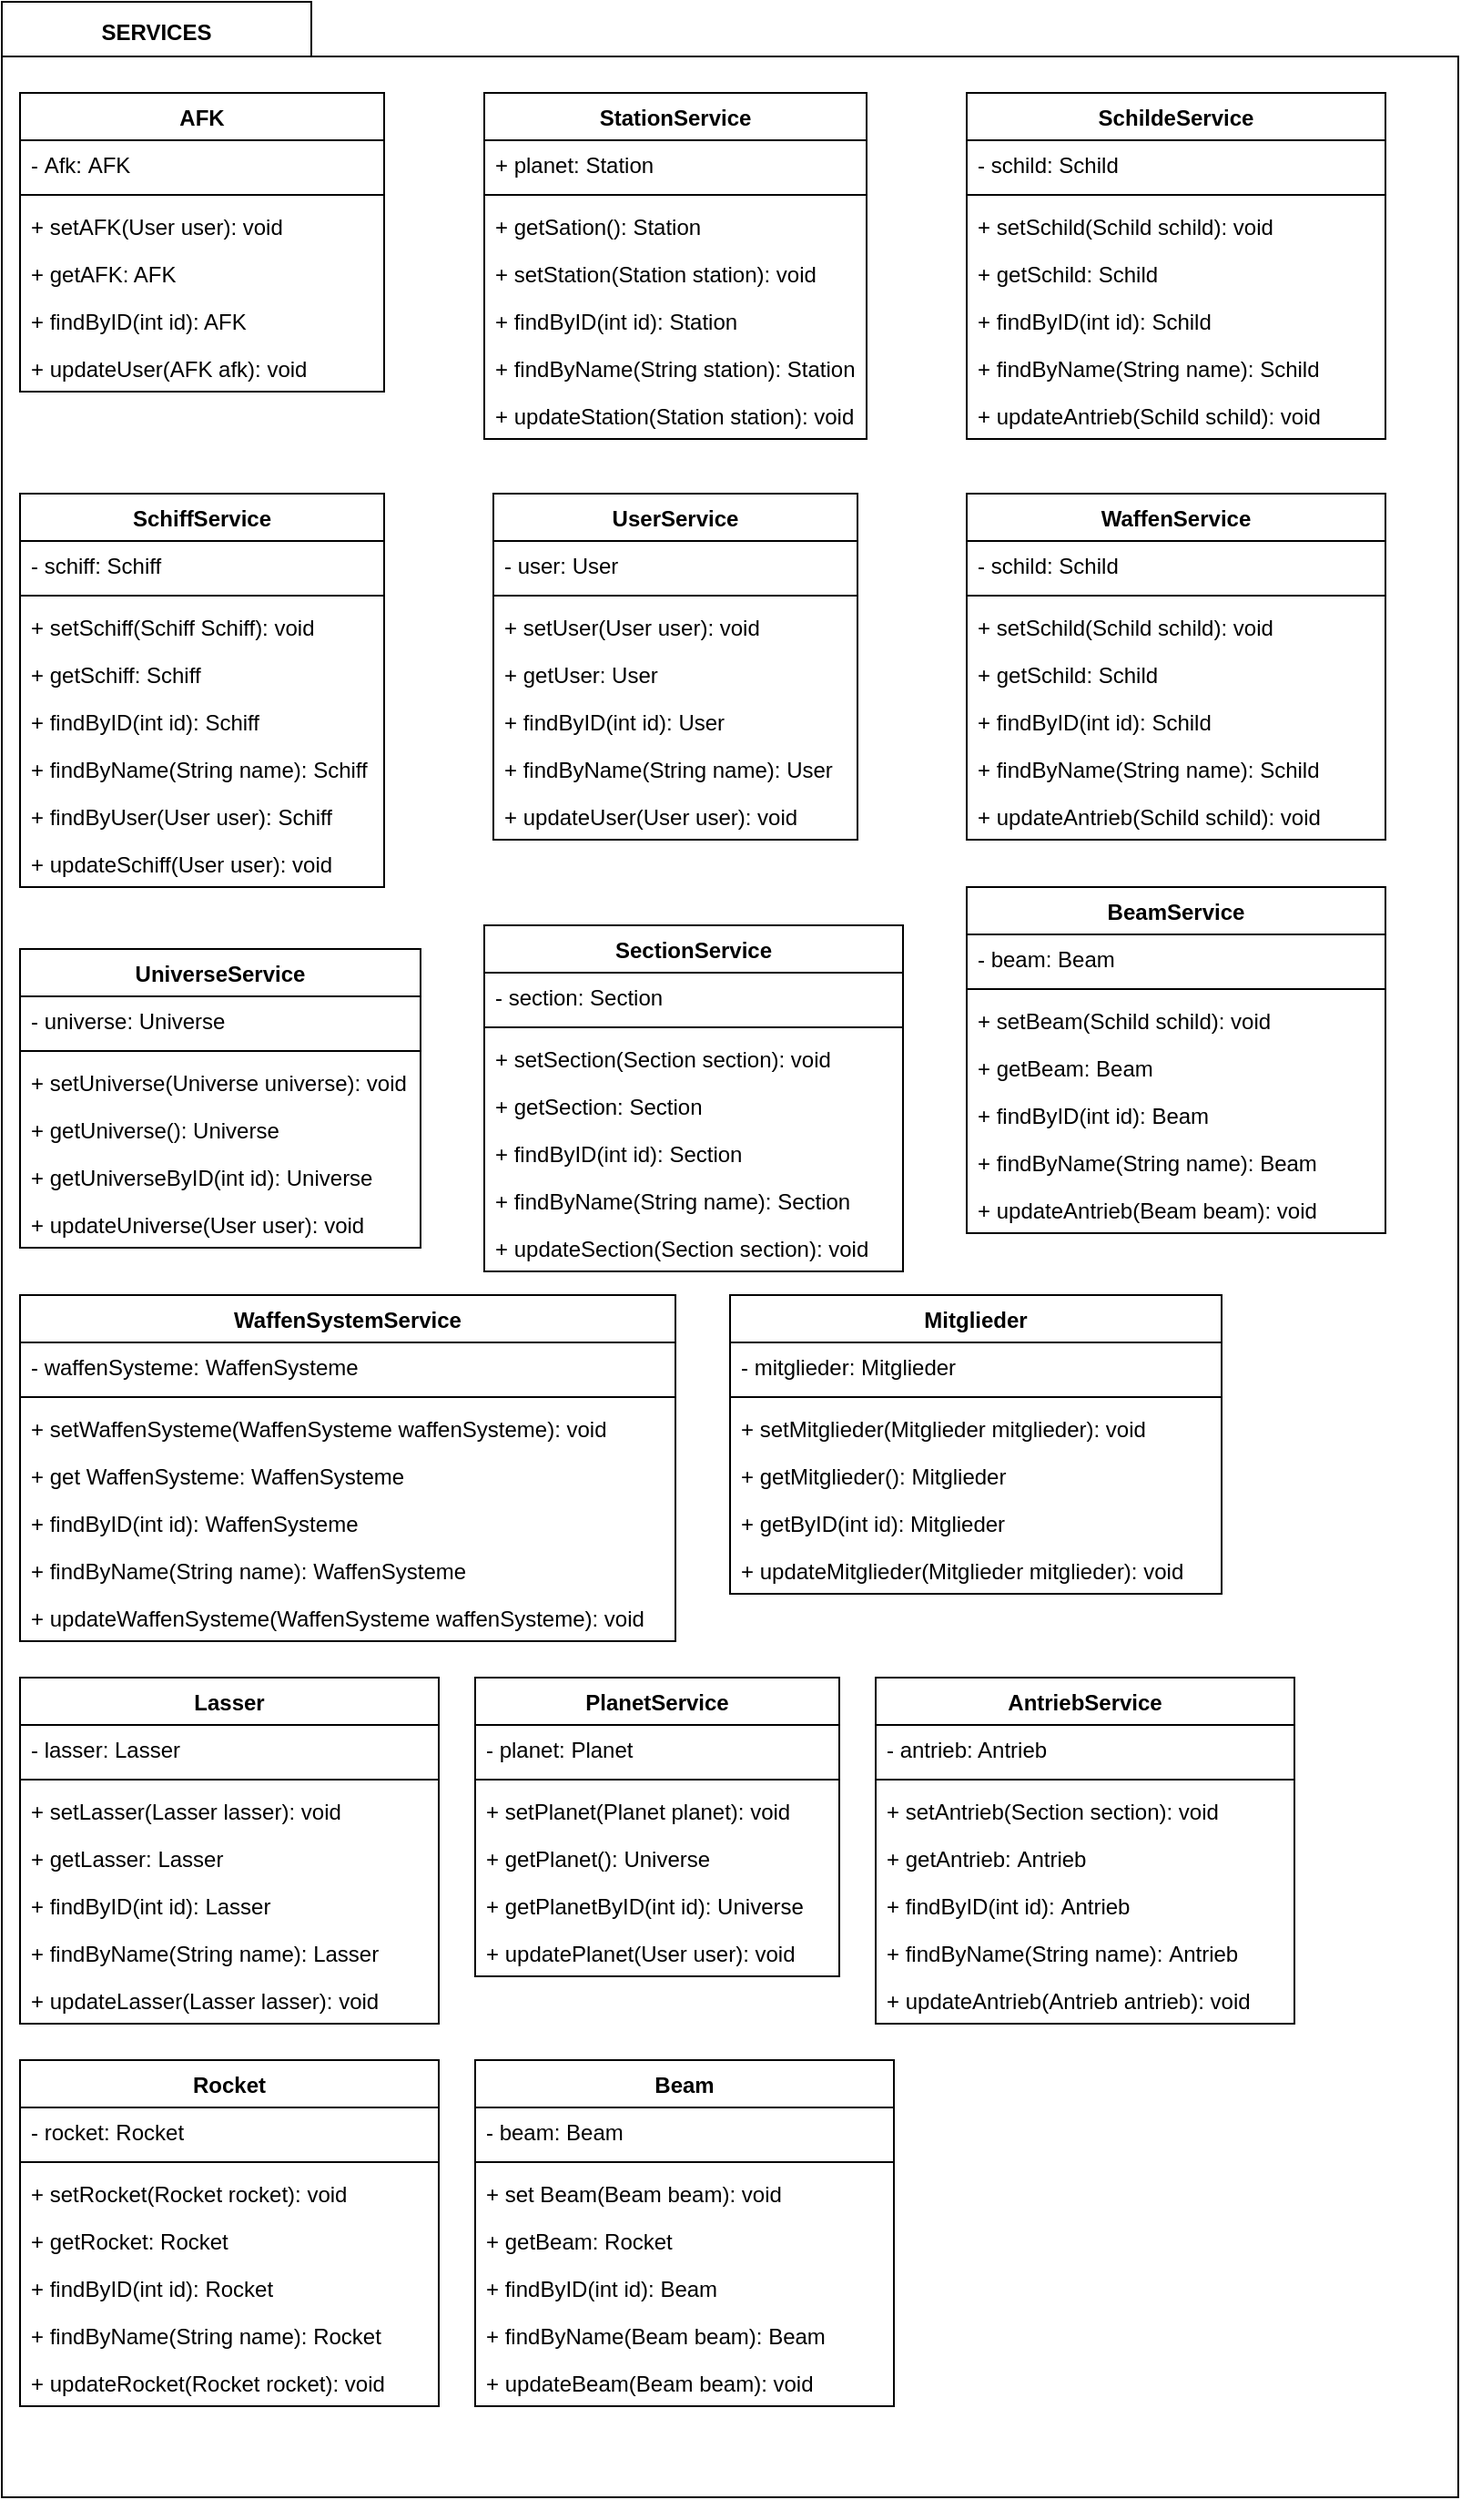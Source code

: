 <mxfile version="13.1.3" type="device"><diagram id="1hvCgBS2UhZ0Prny1uiO" name="Page-1"><mxGraphModel dx="2503" dy="1348" grid="1" gridSize="10" guides="1" tooltips="1" connect="1" arrows="1" fold="1" page="1" pageScale="1" pageWidth="827" pageHeight="1169" math="0" shadow="0"><root><mxCell id="0"/><mxCell id="1" parent="0"/><mxCell id="dQC4EybHek_Y9YnS5zLx-1" value="" style="shape=folder;fontStyle=1;spacingTop=10;tabWidth=170;tabHeight=30;tabPosition=left;html=1;" parent="1" vertex="1"><mxGeometry x="30" y="30" width="800" height="1370" as="geometry"/></mxCell><mxCell id="Y0vAnyZHh0GlJ3oFvH98-21" value="SchiffService" style="swimlane;fontStyle=1;align=center;verticalAlign=top;childLayout=stackLayout;horizontal=1;startSize=26;horizontalStack=0;resizeParent=1;resizeParentMax=0;resizeLast=0;collapsible=1;marginBottom=0;" parent="1" vertex="1"><mxGeometry x="40" y="300" width="200" height="216" as="geometry"/></mxCell><mxCell id="Y0vAnyZHh0GlJ3oFvH98-22" value="- schiff: Schiff" style="text;strokeColor=none;fillColor=none;align=left;verticalAlign=top;spacingLeft=4;spacingRight=4;overflow=hidden;rotatable=0;points=[[0,0.5],[1,0.5]];portConstraint=eastwest;" parent="Y0vAnyZHh0GlJ3oFvH98-21" vertex="1"><mxGeometry y="26" width="200" height="26" as="geometry"/></mxCell><mxCell id="Y0vAnyZHh0GlJ3oFvH98-23" value="" style="line;strokeWidth=1;fillColor=none;align=left;verticalAlign=middle;spacingTop=-1;spacingLeft=3;spacingRight=3;rotatable=0;labelPosition=right;points=[];portConstraint=eastwest;" parent="Y0vAnyZHh0GlJ3oFvH98-21" vertex="1"><mxGeometry y="52" width="200" height="8" as="geometry"/></mxCell><mxCell id="Y0vAnyZHh0GlJ3oFvH98-24" value="+ setSchiff(Schiff Schiff): void" style="text;strokeColor=none;fillColor=none;align=left;verticalAlign=top;spacingLeft=4;spacingRight=4;overflow=hidden;rotatable=0;points=[[0,0.5],[1,0.5]];portConstraint=eastwest;" parent="Y0vAnyZHh0GlJ3oFvH98-21" vertex="1"><mxGeometry y="60" width="200" height="26" as="geometry"/></mxCell><mxCell id="Y0vAnyZHh0GlJ3oFvH98-26" value="+ getSchiff: Schiff" style="text;strokeColor=none;fillColor=none;align=left;verticalAlign=top;spacingLeft=4;spacingRight=4;overflow=hidden;rotatable=0;points=[[0,0.5],[1,0.5]];portConstraint=eastwest;" parent="Y0vAnyZHh0GlJ3oFvH98-21" vertex="1"><mxGeometry y="86" width="200" height="26" as="geometry"/></mxCell><mxCell id="Y0vAnyZHh0GlJ3oFvH98-27" value="+ findByID(int id): Schiff" style="text;strokeColor=none;fillColor=none;align=left;verticalAlign=top;spacingLeft=4;spacingRight=4;overflow=hidden;rotatable=0;points=[[0,0.5],[1,0.5]];portConstraint=eastwest;" parent="Y0vAnyZHh0GlJ3oFvH98-21" vertex="1"><mxGeometry y="112" width="200" height="26" as="geometry"/></mxCell><mxCell id="Y0vAnyZHh0GlJ3oFvH98-28" value="+ findByName(String name): Schiff" style="text;strokeColor=none;fillColor=none;align=left;verticalAlign=top;spacingLeft=4;spacingRight=4;overflow=hidden;rotatable=0;points=[[0,0.5],[1,0.5]];portConstraint=eastwest;" parent="Y0vAnyZHh0GlJ3oFvH98-21" vertex="1"><mxGeometry y="138" width="200" height="26" as="geometry"/></mxCell><mxCell id="Y0vAnyZHh0GlJ3oFvH98-29" value="+ findByUser(User user): Schiff" style="text;strokeColor=none;fillColor=none;align=left;verticalAlign=top;spacingLeft=4;spacingRight=4;overflow=hidden;rotatable=0;points=[[0,0.5],[1,0.5]];portConstraint=eastwest;" parent="Y0vAnyZHh0GlJ3oFvH98-21" vertex="1"><mxGeometry y="164" width="200" height="26" as="geometry"/></mxCell><mxCell id="Y0vAnyZHh0GlJ3oFvH98-48" value="+ updateSchiff(User user): void  " style="text;strokeColor=none;fillColor=none;align=left;verticalAlign=top;spacingLeft=4;spacingRight=4;overflow=hidden;rotatable=0;points=[[0,0.5],[1,0.5]];portConstraint=eastwest;" parent="Y0vAnyZHh0GlJ3oFvH98-21" vertex="1"><mxGeometry y="190" width="200" height="26" as="geometry"/></mxCell><mxCell id="Y0vAnyZHh0GlJ3oFvH98-76" value="AFK" style="swimlane;fontStyle=1;align=center;verticalAlign=top;childLayout=stackLayout;horizontal=1;startSize=26;horizontalStack=0;resizeParent=1;resizeParentMax=0;resizeLast=0;collapsible=1;marginBottom=0;" parent="1" vertex="1"><mxGeometry x="40" y="80" width="200" height="164" as="geometry"/></mxCell><mxCell id="Y0vAnyZHh0GlJ3oFvH98-77" value="- Afk: AFK" style="text;strokeColor=none;fillColor=none;align=left;verticalAlign=top;spacingLeft=4;spacingRight=4;overflow=hidden;rotatable=0;points=[[0,0.5],[1,0.5]];portConstraint=eastwest;" parent="Y0vAnyZHh0GlJ3oFvH98-76" vertex="1"><mxGeometry y="26" width="200" height="26" as="geometry"/></mxCell><mxCell id="Y0vAnyZHh0GlJ3oFvH98-78" value="" style="line;strokeWidth=1;fillColor=none;align=left;verticalAlign=middle;spacingTop=-1;spacingLeft=3;spacingRight=3;rotatable=0;labelPosition=right;points=[];portConstraint=eastwest;" parent="Y0vAnyZHh0GlJ3oFvH98-76" vertex="1"><mxGeometry y="52" width="200" height="8" as="geometry"/></mxCell><mxCell id="Y0vAnyZHh0GlJ3oFvH98-79" value="+ setAFK(User user): void" style="text;strokeColor=none;fillColor=none;align=left;verticalAlign=top;spacingLeft=4;spacingRight=4;overflow=hidden;rotatable=0;points=[[0,0.5],[1,0.5]];portConstraint=eastwest;" parent="Y0vAnyZHh0GlJ3oFvH98-76" vertex="1"><mxGeometry y="60" width="200" height="26" as="geometry"/></mxCell><mxCell id="Y0vAnyZHh0GlJ3oFvH98-80" value="+ getAFK: AFK" style="text;strokeColor=none;fillColor=none;align=left;verticalAlign=top;spacingLeft=4;spacingRight=4;overflow=hidden;rotatable=0;points=[[0,0.5],[1,0.5]];portConstraint=eastwest;" parent="Y0vAnyZHh0GlJ3oFvH98-76" vertex="1"><mxGeometry y="86" width="200" height="26" as="geometry"/></mxCell><mxCell id="Y0vAnyZHh0GlJ3oFvH98-81" value="+ findByID(int id): AFK  " style="text;strokeColor=none;fillColor=none;align=left;verticalAlign=top;spacingLeft=4;spacingRight=4;overflow=hidden;rotatable=0;points=[[0,0.5],[1,0.5]];portConstraint=eastwest;" parent="Y0vAnyZHh0GlJ3oFvH98-76" vertex="1"><mxGeometry y="112" width="200" height="26" as="geometry"/></mxCell><mxCell id="Y0vAnyZHh0GlJ3oFvH98-83" value="+ updateUser(AFK afk): void  " style="text;strokeColor=none;fillColor=none;align=left;verticalAlign=top;spacingLeft=4;spacingRight=4;overflow=hidden;rotatable=0;points=[[0,0.5],[1,0.5]];portConstraint=eastwest;" parent="Y0vAnyZHh0GlJ3oFvH98-76" vertex="1"><mxGeometry y="138" width="200" height="26" as="geometry"/></mxCell><mxCell id="Y0vAnyZHh0GlJ3oFvH98-100" value="SchildeService" style="swimlane;fontStyle=1;align=center;verticalAlign=top;childLayout=stackLayout;horizontal=1;startSize=26;horizontalStack=0;resizeParent=1;resizeParentMax=0;resizeLast=0;collapsible=1;marginBottom=0;" parent="1" vertex="1"><mxGeometry x="560" y="80" width="230" height="190" as="geometry"/></mxCell><mxCell id="Y0vAnyZHh0GlJ3oFvH98-101" value="- schild: Schild" style="text;strokeColor=none;fillColor=none;align=left;verticalAlign=top;spacingLeft=4;spacingRight=4;overflow=hidden;rotatable=0;points=[[0,0.5],[1,0.5]];portConstraint=eastwest;" parent="Y0vAnyZHh0GlJ3oFvH98-100" vertex="1"><mxGeometry y="26" width="230" height="26" as="geometry"/></mxCell><mxCell id="Y0vAnyZHh0GlJ3oFvH98-102" value="" style="line;strokeWidth=1;fillColor=none;align=left;verticalAlign=middle;spacingTop=-1;spacingLeft=3;spacingRight=3;rotatable=0;labelPosition=right;points=[];portConstraint=eastwest;" parent="Y0vAnyZHh0GlJ3oFvH98-100" vertex="1"><mxGeometry y="52" width="230" height="8" as="geometry"/></mxCell><mxCell id="Y0vAnyZHh0GlJ3oFvH98-103" value="+ setSchild(Schild schild): void" style="text;strokeColor=none;fillColor=none;align=left;verticalAlign=top;spacingLeft=4;spacingRight=4;overflow=hidden;rotatable=0;points=[[0,0.5],[1,0.5]];portConstraint=eastwest;" parent="Y0vAnyZHh0GlJ3oFvH98-100" vertex="1"><mxGeometry y="60" width="230" height="26" as="geometry"/></mxCell><mxCell id="Y0vAnyZHh0GlJ3oFvH98-104" value="+ getSchild: Schild" style="text;strokeColor=none;fillColor=none;align=left;verticalAlign=top;spacingLeft=4;spacingRight=4;overflow=hidden;rotatable=0;points=[[0,0.5],[1,0.5]];portConstraint=eastwest;" parent="Y0vAnyZHh0GlJ3oFvH98-100" vertex="1"><mxGeometry y="86" width="230" height="26" as="geometry"/></mxCell><mxCell id="Y0vAnyZHh0GlJ3oFvH98-105" value="+ findByID(int id): Schild  " style="text;strokeColor=none;fillColor=none;align=left;verticalAlign=top;spacingLeft=4;spacingRight=4;overflow=hidden;rotatable=0;points=[[0,0.5],[1,0.5]];portConstraint=eastwest;" parent="Y0vAnyZHh0GlJ3oFvH98-100" vertex="1"><mxGeometry y="112" width="230" height="26" as="geometry"/></mxCell><mxCell id="Y0vAnyZHh0GlJ3oFvH98-106" value="+ findByName(String name): Schild  " style="text;strokeColor=none;fillColor=none;align=left;verticalAlign=top;spacingLeft=4;spacingRight=4;overflow=hidden;rotatable=0;points=[[0,0.5],[1,0.5]];portConstraint=eastwest;" parent="Y0vAnyZHh0GlJ3oFvH98-100" vertex="1"><mxGeometry y="138" width="230" height="26" as="geometry"/></mxCell><mxCell id="Y0vAnyZHh0GlJ3oFvH98-107" value="+ updateAntrieb(Schild schild): void  " style="text;strokeColor=none;fillColor=none;align=left;verticalAlign=top;spacingLeft=4;spacingRight=4;overflow=hidden;rotatable=0;points=[[0,0.5],[1,0.5]];portConstraint=eastwest;" parent="Y0vAnyZHh0GlJ3oFvH98-100" vertex="1"><mxGeometry y="164" width="230" height="26" as="geometry"/></mxCell><mxCell id="Y0vAnyZHh0GlJ3oFvH98-33" value="UniverseService" style="swimlane;fontStyle=1;align=center;verticalAlign=top;childLayout=stackLayout;horizontal=1;startSize=26;horizontalStack=0;resizeParent=1;resizeParentMax=0;resizeLast=0;collapsible=1;marginBottom=0;" parent="1" vertex="1"><mxGeometry x="40" y="550" width="220" height="164" as="geometry"/></mxCell><mxCell id="Y0vAnyZHh0GlJ3oFvH98-34" value="- universe: Universe " style="text;strokeColor=none;fillColor=none;align=left;verticalAlign=top;spacingLeft=4;spacingRight=4;overflow=hidden;rotatable=0;points=[[0,0.5],[1,0.5]];portConstraint=eastwest;" parent="Y0vAnyZHh0GlJ3oFvH98-33" vertex="1"><mxGeometry y="26" width="220" height="26" as="geometry"/></mxCell><mxCell id="Y0vAnyZHh0GlJ3oFvH98-35" value="" style="line;strokeWidth=1;fillColor=none;align=left;verticalAlign=middle;spacingTop=-1;spacingLeft=3;spacingRight=3;rotatable=0;labelPosition=right;points=[];portConstraint=eastwest;" parent="Y0vAnyZHh0GlJ3oFvH98-33" vertex="1"><mxGeometry y="52" width="220" height="8" as="geometry"/></mxCell><mxCell id="Y0vAnyZHh0GlJ3oFvH98-36" value="+ setUniverse(Universe universe): void" style="text;strokeColor=none;fillColor=none;align=left;verticalAlign=top;spacingLeft=4;spacingRight=4;overflow=hidden;rotatable=0;points=[[0,0.5],[1,0.5]];portConstraint=eastwest;" parent="Y0vAnyZHh0GlJ3oFvH98-33" vertex="1"><mxGeometry y="60" width="220" height="26" as="geometry"/></mxCell><mxCell id="Y0vAnyZHh0GlJ3oFvH98-37" value="+ getUniverse(): Universe" style="text;strokeColor=none;fillColor=none;align=left;verticalAlign=top;spacingLeft=4;spacingRight=4;overflow=hidden;rotatable=0;points=[[0,0.5],[1,0.5]];portConstraint=eastwest;" parent="Y0vAnyZHh0GlJ3oFvH98-33" vertex="1"><mxGeometry y="86" width="220" height="26" as="geometry"/></mxCell><mxCell id="Y0vAnyZHh0GlJ3oFvH98-38" value="+ getUniverseByID(int id): Universe " style="text;strokeColor=none;fillColor=none;align=left;verticalAlign=top;spacingLeft=4;spacingRight=4;overflow=hidden;rotatable=0;points=[[0,0.5],[1,0.5]];portConstraint=eastwest;" parent="Y0vAnyZHh0GlJ3oFvH98-33" vertex="1"><mxGeometry y="112" width="220" height="26" as="geometry"/></mxCell><mxCell id="Y0vAnyZHh0GlJ3oFvH98-49" value="+ updateUniverse(User user): void  " style="text;strokeColor=none;fillColor=none;align=left;verticalAlign=top;spacingLeft=4;spacingRight=4;overflow=hidden;rotatable=0;points=[[0,0.5],[1,0.5]];portConstraint=eastwest;" parent="Y0vAnyZHh0GlJ3oFvH98-33" vertex="1"><mxGeometry y="138" width="220" height="26" as="geometry"/></mxCell><mxCell id="Y0vAnyZHh0GlJ3oFvH98-116" value="WaffenService" style="swimlane;fontStyle=1;align=center;verticalAlign=top;childLayout=stackLayout;horizontal=1;startSize=26;horizontalStack=0;resizeParent=1;resizeParentMax=0;resizeLast=0;collapsible=1;marginBottom=0;" parent="1" vertex="1"><mxGeometry x="560" y="300" width="230" height="190" as="geometry"/></mxCell><mxCell id="Y0vAnyZHh0GlJ3oFvH98-117" value="- schild: Schild" style="text;strokeColor=none;fillColor=none;align=left;verticalAlign=top;spacingLeft=4;spacingRight=4;overflow=hidden;rotatable=0;points=[[0,0.5],[1,0.5]];portConstraint=eastwest;" parent="Y0vAnyZHh0GlJ3oFvH98-116" vertex="1"><mxGeometry y="26" width="230" height="26" as="geometry"/></mxCell><mxCell id="Y0vAnyZHh0GlJ3oFvH98-118" value="" style="line;strokeWidth=1;fillColor=none;align=left;verticalAlign=middle;spacingTop=-1;spacingLeft=3;spacingRight=3;rotatable=0;labelPosition=right;points=[];portConstraint=eastwest;" parent="Y0vAnyZHh0GlJ3oFvH98-116" vertex="1"><mxGeometry y="52" width="230" height="8" as="geometry"/></mxCell><mxCell id="Y0vAnyZHh0GlJ3oFvH98-119" value="+ setSchild(Schild schild): void" style="text;strokeColor=none;fillColor=none;align=left;verticalAlign=top;spacingLeft=4;spacingRight=4;overflow=hidden;rotatable=0;points=[[0,0.5],[1,0.5]];portConstraint=eastwest;" parent="Y0vAnyZHh0GlJ3oFvH98-116" vertex="1"><mxGeometry y="60" width="230" height="26" as="geometry"/></mxCell><mxCell id="Y0vAnyZHh0GlJ3oFvH98-120" value="+ getSchild: Schild" style="text;strokeColor=none;fillColor=none;align=left;verticalAlign=top;spacingLeft=4;spacingRight=4;overflow=hidden;rotatable=0;points=[[0,0.5],[1,0.5]];portConstraint=eastwest;" parent="Y0vAnyZHh0GlJ3oFvH98-116" vertex="1"><mxGeometry y="86" width="230" height="26" as="geometry"/></mxCell><mxCell id="Y0vAnyZHh0GlJ3oFvH98-121" value="+ findByID(int id): Schild  " style="text;strokeColor=none;fillColor=none;align=left;verticalAlign=top;spacingLeft=4;spacingRight=4;overflow=hidden;rotatable=0;points=[[0,0.5],[1,0.5]];portConstraint=eastwest;" parent="Y0vAnyZHh0GlJ3oFvH98-116" vertex="1"><mxGeometry y="112" width="230" height="26" as="geometry"/></mxCell><mxCell id="Y0vAnyZHh0GlJ3oFvH98-122" value="+ findByName(String name): Schild  " style="text;strokeColor=none;fillColor=none;align=left;verticalAlign=top;spacingLeft=4;spacingRight=4;overflow=hidden;rotatable=0;points=[[0,0.5],[1,0.5]];portConstraint=eastwest;" parent="Y0vAnyZHh0GlJ3oFvH98-116" vertex="1"><mxGeometry y="138" width="230" height="26" as="geometry"/></mxCell><mxCell id="Y0vAnyZHh0GlJ3oFvH98-123" value="+ updateAntrieb(Schild schild): void  " style="text;strokeColor=none;fillColor=none;align=left;verticalAlign=top;spacingLeft=4;spacingRight=4;overflow=hidden;rotatable=0;points=[[0,0.5],[1,0.5]];portConstraint=eastwest;" parent="Y0vAnyZHh0GlJ3oFvH98-116" vertex="1"><mxGeometry y="164" width="230" height="26" as="geometry"/></mxCell><mxCell id="dQC4EybHek_Y9YnS5zLx-2" value="&lt;b&gt;SERVICES&lt;/b&gt;" style="text;html=1;strokeColor=none;fillColor=none;align=center;verticalAlign=middle;whiteSpace=wrap;rounded=0;" parent="1" vertex="1"><mxGeometry x="60" y="37" width="110" height="20" as="geometry"/></mxCell><mxCell id="Y0vAnyZHh0GlJ3oFvH98-108" value="WaffenSystemService" style="swimlane;fontStyle=1;align=center;verticalAlign=top;childLayout=stackLayout;horizontal=1;startSize=26;horizontalStack=0;resizeParent=1;resizeParentMax=0;resizeLast=0;collapsible=1;marginBottom=0;" parent="1" vertex="1"><mxGeometry x="40" y="740" width="360" height="190" as="geometry"/></mxCell><mxCell id="Y0vAnyZHh0GlJ3oFvH98-109" value="- waffenSysteme: WaffenSysteme" style="text;strokeColor=none;fillColor=none;align=left;verticalAlign=top;spacingLeft=4;spacingRight=4;overflow=hidden;rotatable=0;points=[[0,0.5],[1,0.5]];portConstraint=eastwest;" parent="Y0vAnyZHh0GlJ3oFvH98-108" vertex="1"><mxGeometry y="26" width="360" height="26" as="geometry"/></mxCell><mxCell id="Y0vAnyZHh0GlJ3oFvH98-110" value="" style="line;strokeWidth=1;fillColor=none;align=left;verticalAlign=middle;spacingTop=-1;spacingLeft=3;spacingRight=3;rotatable=0;labelPosition=right;points=[];portConstraint=eastwest;" parent="Y0vAnyZHh0GlJ3oFvH98-108" vertex="1"><mxGeometry y="52" width="360" height="8" as="geometry"/></mxCell><mxCell id="Y0vAnyZHh0GlJ3oFvH98-111" value="+ setWaffenSysteme(WaffenSysteme waffenSysteme): void" style="text;strokeColor=none;fillColor=none;align=left;verticalAlign=top;spacingLeft=4;spacingRight=4;overflow=hidden;rotatable=0;points=[[0,0.5],[1,0.5]];portConstraint=eastwest;" parent="Y0vAnyZHh0GlJ3oFvH98-108" vertex="1"><mxGeometry y="60" width="360" height="26" as="geometry"/></mxCell><mxCell id="Y0vAnyZHh0GlJ3oFvH98-112" value="+ get WaffenSysteme: WaffenSysteme" style="text;strokeColor=none;fillColor=none;align=left;verticalAlign=top;spacingLeft=4;spacingRight=4;overflow=hidden;rotatable=0;points=[[0,0.5],[1,0.5]];portConstraint=eastwest;" parent="Y0vAnyZHh0GlJ3oFvH98-108" vertex="1"><mxGeometry y="86" width="360" height="26" as="geometry"/></mxCell><mxCell id="Y0vAnyZHh0GlJ3oFvH98-113" value="+ findByID(int id): WaffenSysteme  " style="text;strokeColor=none;fillColor=none;align=left;verticalAlign=top;spacingLeft=4;spacingRight=4;overflow=hidden;rotatable=0;points=[[0,0.5],[1,0.5]];portConstraint=eastwest;" parent="Y0vAnyZHh0GlJ3oFvH98-108" vertex="1"><mxGeometry y="112" width="360" height="26" as="geometry"/></mxCell><mxCell id="Y0vAnyZHh0GlJ3oFvH98-114" value="+ findByName(String name): WaffenSysteme  " style="text;strokeColor=none;fillColor=none;align=left;verticalAlign=top;spacingLeft=4;spacingRight=4;overflow=hidden;rotatable=0;points=[[0,0.5],[1,0.5]];portConstraint=eastwest;" parent="Y0vAnyZHh0GlJ3oFvH98-108" vertex="1"><mxGeometry y="138" width="360" height="26" as="geometry"/></mxCell><mxCell id="Y0vAnyZHh0GlJ3oFvH98-115" value="+ updateWaffenSysteme(WaffenSysteme waffenSysteme): void  " style="text;strokeColor=none;fillColor=none;align=left;verticalAlign=top;spacingLeft=4;spacingRight=4;overflow=hidden;rotatable=0;points=[[0,0.5],[1,0.5]];portConstraint=eastwest;" parent="Y0vAnyZHh0GlJ3oFvH98-108" vertex="1"><mxGeometry y="164" width="360" height="26" as="geometry"/></mxCell><mxCell id="Y0vAnyZHh0GlJ3oFvH98-132" value="Lasser" style="swimlane;fontStyle=1;align=center;verticalAlign=top;childLayout=stackLayout;horizontal=1;startSize=26;horizontalStack=0;resizeParent=1;resizeParentMax=0;resizeLast=0;collapsible=1;marginBottom=0;" parent="1" vertex="1"><mxGeometry x="40" y="950" width="230" height="190" as="geometry"/></mxCell><mxCell id="Y0vAnyZHh0GlJ3oFvH98-133" value="- lasser: Lasser" style="text;strokeColor=none;fillColor=none;align=left;verticalAlign=top;spacingLeft=4;spacingRight=4;overflow=hidden;rotatable=0;points=[[0,0.5],[1,0.5]];portConstraint=eastwest;" parent="Y0vAnyZHh0GlJ3oFvH98-132" vertex="1"><mxGeometry y="26" width="230" height="26" as="geometry"/></mxCell><mxCell id="Y0vAnyZHh0GlJ3oFvH98-134" value="" style="line;strokeWidth=1;fillColor=none;align=left;verticalAlign=middle;spacingTop=-1;spacingLeft=3;spacingRight=3;rotatable=0;labelPosition=right;points=[];portConstraint=eastwest;" parent="Y0vAnyZHh0GlJ3oFvH98-132" vertex="1"><mxGeometry y="52" width="230" height="8" as="geometry"/></mxCell><mxCell id="Y0vAnyZHh0GlJ3oFvH98-135" value="+ setLasser(Lasser lasser): void" style="text;strokeColor=none;fillColor=none;align=left;verticalAlign=top;spacingLeft=4;spacingRight=4;overflow=hidden;rotatable=0;points=[[0,0.5],[1,0.5]];portConstraint=eastwest;" parent="Y0vAnyZHh0GlJ3oFvH98-132" vertex="1"><mxGeometry y="60" width="230" height="26" as="geometry"/></mxCell><mxCell id="Y0vAnyZHh0GlJ3oFvH98-136" value="+ getLasser: Lasser" style="text;strokeColor=none;fillColor=none;align=left;verticalAlign=top;spacingLeft=4;spacingRight=4;overflow=hidden;rotatable=0;points=[[0,0.5],[1,0.5]];portConstraint=eastwest;" parent="Y0vAnyZHh0GlJ3oFvH98-132" vertex="1"><mxGeometry y="86" width="230" height="26" as="geometry"/></mxCell><mxCell id="Y0vAnyZHh0GlJ3oFvH98-137" value="+ findByID(int id): Lasser  " style="text;strokeColor=none;fillColor=none;align=left;verticalAlign=top;spacingLeft=4;spacingRight=4;overflow=hidden;rotatable=0;points=[[0,0.5],[1,0.5]];portConstraint=eastwest;" parent="Y0vAnyZHh0GlJ3oFvH98-132" vertex="1"><mxGeometry y="112" width="230" height="26" as="geometry"/></mxCell><mxCell id="Y0vAnyZHh0GlJ3oFvH98-138" value="+ findByName(String name): Lasser  " style="text;strokeColor=none;fillColor=none;align=left;verticalAlign=top;spacingLeft=4;spacingRight=4;overflow=hidden;rotatable=0;points=[[0,0.5],[1,0.5]];portConstraint=eastwest;" parent="Y0vAnyZHh0GlJ3oFvH98-132" vertex="1"><mxGeometry y="138" width="230" height="26" as="geometry"/></mxCell><mxCell id="Y0vAnyZHh0GlJ3oFvH98-139" value="+ updateLasser(Lasser lasser): void  " style="text;strokeColor=none;fillColor=none;align=left;verticalAlign=top;spacingLeft=4;spacingRight=4;overflow=hidden;rotatable=0;points=[[0,0.5],[1,0.5]];portConstraint=eastwest;" parent="Y0vAnyZHh0GlJ3oFvH98-132" vertex="1"><mxGeometry y="164" width="230" height="26" as="geometry"/></mxCell><mxCell id="Y0vAnyZHh0GlJ3oFvH98-124" value="BeamService" style="swimlane;fontStyle=1;align=center;verticalAlign=top;childLayout=stackLayout;horizontal=1;startSize=26;horizontalStack=0;resizeParent=1;resizeParentMax=0;resizeLast=0;collapsible=1;marginBottom=0;" parent="1" vertex="1"><mxGeometry x="560" y="516" width="230" height="190" as="geometry"/></mxCell><mxCell id="Y0vAnyZHh0GlJ3oFvH98-125" value="- beam: Beam" style="text;strokeColor=none;fillColor=none;align=left;verticalAlign=top;spacingLeft=4;spacingRight=4;overflow=hidden;rotatable=0;points=[[0,0.5],[1,0.5]];portConstraint=eastwest;" parent="Y0vAnyZHh0GlJ3oFvH98-124" vertex="1"><mxGeometry y="26" width="230" height="26" as="geometry"/></mxCell><mxCell id="Y0vAnyZHh0GlJ3oFvH98-126" value="" style="line;strokeWidth=1;fillColor=none;align=left;verticalAlign=middle;spacingTop=-1;spacingLeft=3;spacingRight=3;rotatable=0;labelPosition=right;points=[];portConstraint=eastwest;" parent="Y0vAnyZHh0GlJ3oFvH98-124" vertex="1"><mxGeometry y="52" width="230" height="8" as="geometry"/></mxCell><mxCell id="Y0vAnyZHh0GlJ3oFvH98-127" value="+ setBeam(Schild schild): void" style="text;strokeColor=none;fillColor=none;align=left;verticalAlign=top;spacingLeft=4;spacingRight=4;overflow=hidden;rotatable=0;points=[[0,0.5],[1,0.5]];portConstraint=eastwest;" parent="Y0vAnyZHh0GlJ3oFvH98-124" vertex="1"><mxGeometry y="60" width="230" height="26" as="geometry"/></mxCell><mxCell id="Y0vAnyZHh0GlJ3oFvH98-128" value="+ getBeam: Beam" style="text;strokeColor=none;fillColor=none;align=left;verticalAlign=top;spacingLeft=4;spacingRight=4;overflow=hidden;rotatable=0;points=[[0,0.5],[1,0.5]];portConstraint=eastwest;" parent="Y0vAnyZHh0GlJ3oFvH98-124" vertex="1"><mxGeometry y="86" width="230" height="26" as="geometry"/></mxCell><mxCell id="Y0vAnyZHh0GlJ3oFvH98-129" value="+ findByID(int id): Beam  " style="text;strokeColor=none;fillColor=none;align=left;verticalAlign=top;spacingLeft=4;spacingRight=4;overflow=hidden;rotatable=0;points=[[0,0.5],[1,0.5]];portConstraint=eastwest;" parent="Y0vAnyZHh0GlJ3oFvH98-124" vertex="1"><mxGeometry y="112" width="230" height="26" as="geometry"/></mxCell><mxCell id="Y0vAnyZHh0GlJ3oFvH98-130" value="+ findByName(String name): Beam  " style="text;strokeColor=none;fillColor=none;align=left;verticalAlign=top;spacingLeft=4;spacingRight=4;overflow=hidden;rotatable=0;points=[[0,0.5],[1,0.5]];portConstraint=eastwest;" parent="Y0vAnyZHh0GlJ3oFvH98-124" vertex="1"><mxGeometry y="138" width="230" height="26" as="geometry"/></mxCell><mxCell id="Y0vAnyZHh0GlJ3oFvH98-131" value="+ updateAntrieb(Beam beam): void  " style="text;strokeColor=none;fillColor=none;align=left;verticalAlign=top;spacingLeft=4;spacingRight=4;overflow=hidden;rotatable=0;points=[[0,0.5],[1,0.5]];portConstraint=eastwest;" parent="Y0vAnyZHh0GlJ3oFvH98-124" vertex="1"><mxGeometry y="164" width="230" height="26" as="geometry"/></mxCell><mxCell id="Y0vAnyZHh0GlJ3oFvH98-40" value="PlanetService" style="swimlane;fontStyle=1;align=center;verticalAlign=top;childLayout=stackLayout;horizontal=1;startSize=26;horizontalStack=0;resizeParent=1;resizeParentMax=0;resizeLast=0;collapsible=1;marginBottom=0;" parent="1" vertex="1"><mxGeometry x="290" y="950" width="200" height="164" as="geometry"/></mxCell><mxCell id="Y0vAnyZHh0GlJ3oFvH98-41" value="- planet: Planet " style="text;strokeColor=none;fillColor=none;align=left;verticalAlign=top;spacingLeft=4;spacingRight=4;overflow=hidden;rotatable=0;points=[[0,0.5],[1,0.5]];portConstraint=eastwest;" parent="Y0vAnyZHh0GlJ3oFvH98-40" vertex="1"><mxGeometry y="26" width="200" height="26" as="geometry"/></mxCell><mxCell id="Y0vAnyZHh0GlJ3oFvH98-42" value="" style="line;strokeWidth=1;fillColor=none;align=left;verticalAlign=middle;spacingTop=-1;spacingLeft=3;spacingRight=3;rotatable=0;labelPosition=right;points=[];portConstraint=eastwest;" parent="Y0vAnyZHh0GlJ3oFvH98-40" vertex="1"><mxGeometry y="52" width="200" height="8" as="geometry"/></mxCell><mxCell id="Y0vAnyZHh0GlJ3oFvH98-43" value="+ setPlanet(Planet planet): void" style="text;strokeColor=none;fillColor=none;align=left;verticalAlign=top;spacingLeft=4;spacingRight=4;overflow=hidden;rotatable=0;points=[[0,0.5],[1,0.5]];portConstraint=eastwest;" parent="Y0vAnyZHh0GlJ3oFvH98-40" vertex="1"><mxGeometry y="60" width="200" height="26" as="geometry"/></mxCell><mxCell id="Y0vAnyZHh0GlJ3oFvH98-44" value="+ getPlanet(): Universe" style="text;strokeColor=none;fillColor=none;align=left;verticalAlign=top;spacingLeft=4;spacingRight=4;overflow=hidden;rotatable=0;points=[[0,0.5],[1,0.5]];portConstraint=eastwest;" parent="Y0vAnyZHh0GlJ3oFvH98-40" vertex="1"><mxGeometry y="86" width="200" height="26" as="geometry"/></mxCell><mxCell id="Y0vAnyZHh0GlJ3oFvH98-45" value="+ getPlanetByID(int id): Universe " style="text;strokeColor=none;fillColor=none;align=left;verticalAlign=top;spacingLeft=4;spacingRight=4;overflow=hidden;rotatable=0;points=[[0,0.5],[1,0.5]];portConstraint=eastwest;" parent="Y0vAnyZHh0GlJ3oFvH98-40" vertex="1"><mxGeometry y="112" width="200" height="26" as="geometry"/></mxCell><mxCell id="Y0vAnyZHh0GlJ3oFvH98-50" value="+ updatePlanet(User user): void  " style="text;strokeColor=none;fillColor=none;align=left;verticalAlign=top;spacingLeft=4;spacingRight=4;overflow=hidden;rotatable=0;points=[[0,0.5],[1,0.5]];portConstraint=eastwest;" parent="Y0vAnyZHh0GlJ3oFvH98-40" vertex="1"><mxGeometry y="138" width="200" height="26" as="geometry"/></mxCell><mxCell id="Y0vAnyZHh0GlJ3oFvH98-158" value="Mitglieder" style="swimlane;fontStyle=1;align=center;verticalAlign=top;childLayout=stackLayout;horizontal=1;startSize=26;horizontalStack=0;resizeParent=1;resizeParentMax=0;resizeLast=0;collapsible=1;marginBottom=0;" parent="1" vertex="1"><mxGeometry x="430" y="740" width="270" height="164" as="geometry"/></mxCell><mxCell id="Y0vAnyZHh0GlJ3oFvH98-159" value="- mitglieder: Mitglieder " style="text;strokeColor=none;fillColor=none;align=left;verticalAlign=top;spacingLeft=4;spacingRight=4;overflow=hidden;rotatable=0;points=[[0,0.5],[1,0.5]];portConstraint=eastwest;" parent="Y0vAnyZHh0GlJ3oFvH98-158" vertex="1"><mxGeometry y="26" width="270" height="26" as="geometry"/></mxCell><mxCell id="Y0vAnyZHh0GlJ3oFvH98-160" value="" style="line;strokeWidth=1;fillColor=none;align=left;verticalAlign=middle;spacingTop=-1;spacingLeft=3;spacingRight=3;rotatable=0;labelPosition=right;points=[];portConstraint=eastwest;" parent="Y0vAnyZHh0GlJ3oFvH98-158" vertex="1"><mxGeometry y="52" width="270" height="8" as="geometry"/></mxCell><mxCell id="Y0vAnyZHh0GlJ3oFvH98-161" value="+ setMitglieder(Mitglieder mitglieder): void" style="text;strokeColor=none;fillColor=none;align=left;verticalAlign=top;spacingLeft=4;spacingRight=4;overflow=hidden;rotatable=0;points=[[0,0.5],[1,0.5]];portConstraint=eastwest;" parent="Y0vAnyZHh0GlJ3oFvH98-158" vertex="1"><mxGeometry y="60" width="270" height="26" as="geometry"/></mxCell><mxCell id="Y0vAnyZHh0GlJ3oFvH98-162" value="+ getMitglieder(): Mitglieder" style="text;strokeColor=none;fillColor=none;align=left;verticalAlign=top;spacingLeft=4;spacingRight=4;overflow=hidden;rotatable=0;points=[[0,0.5],[1,0.5]];portConstraint=eastwest;" parent="Y0vAnyZHh0GlJ3oFvH98-158" vertex="1"><mxGeometry y="86" width="270" height="26" as="geometry"/></mxCell><mxCell id="Y0vAnyZHh0GlJ3oFvH98-163" value="+ getByID(int id): Mitglieder " style="text;strokeColor=none;fillColor=none;align=left;verticalAlign=top;spacingLeft=4;spacingRight=4;overflow=hidden;rotatable=0;points=[[0,0.5],[1,0.5]];portConstraint=eastwest;" parent="Y0vAnyZHh0GlJ3oFvH98-158" vertex="1"><mxGeometry y="112" width="270" height="26" as="geometry"/></mxCell><mxCell id="Y0vAnyZHh0GlJ3oFvH98-164" value="+ updateMitglieder(Mitglieder mitglieder): void  " style="text;strokeColor=none;fillColor=none;align=left;verticalAlign=top;spacingLeft=4;spacingRight=4;overflow=hidden;rotatable=0;points=[[0,0.5],[1,0.5]];portConstraint=eastwest;" parent="Y0vAnyZHh0GlJ3oFvH98-158" vertex="1"><mxGeometry y="138" width="270" height="26" as="geometry"/></mxCell><mxCell id="Y0vAnyZHh0GlJ3oFvH98-92" value="AntriebService" style="swimlane;fontStyle=1;align=center;verticalAlign=top;childLayout=stackLayout;horizontal=1;startSize=26;horizontalStack=0;resizeParent=1;resizeParentMax=0;resizeLast=0;collapsible=1;marginBottom=0;" parent="1" vertex="1"><mxGeometry x="510" y="950" width="230" height="190" as="geometry"/></mxCell><mxCell id="Y0vAnyZHh0GlJ3oFvH98-93" value="- antrieb: Antrieb" style="text;strokeColor=none;fillColor=none;align=left;verticalAlign=top;spacingLeft=4;spacingRight=4;overflow=hidden;rotatable=0;points=[[0,0.5],[1,0.5]];portConstraint=eastwest;" parent="Y0vAnyZHh0GlJ3oFvH98-92" vertex="1"><mxGeometry y="26" width="230" height="26" as="geometry"/></mxCell><mxCell id="Y0vAnyZHh0GlJ3oFvH98-94" value="" style="line;strokeWidth=1;fillColor=none;align=left;verticalAlign=middle;spacingTop=-1;spacingLeft=3;spacingRight=3;rotatable=0;labelPosition=right;points=[];portConstraint=eastwest;" parent="Y0vAnyZHh0GlJ3oFvH98-92" vertex="1"><mxGeometry y="52" width="230" height="8" as="geometry"/></mxCell><mxCell id="Y0vAnyZHh0GlJ3oFvH98-95" value="+ setAntrieb(Section section): void" style="text;strokeColor=none;fillColor=none;align=left;verticalAlign=top;spacingLeft=4;spacingRight=4;overflow=hidden;rotatable=0;points=[[0,0.5],[1,0.5]];portConstraint=eastwest;" parent="Y0vAnyZHh0GlJ3oFvH98-92" vertex="1"><mxGeometry y="60" width="230" height="26" as="geometry"/></mxCell><mxCell id="Y0vAnyZHh0GlJ3oFvH98-96" value="+ getAntrieb: Antrieb" style="text;strokeColor=none;fillColor=none;align=left;verticalAlign=top;spacingLeft=4;spacingRight=4;overflow=hidden;rotatable=0;points=[[0,0.5],[1,0.5]];portConstraint=eastwest;" parent="Y0vAnyZHh0GlJ3oFvH98-92" vertex="1"><mxGeometry y="86" width="230" height="26" as="geometry"/></mxCell><mxCell id="Y0vAnyZHh0GlJ3oFvH98-97" value="+ findByID(int id): Antrieb  " style="text;strokeColor=none;fillColor=none;align=left;verticalAlign=top;spacingLeft=4;spacingRight=4;overflow=hidden;rotatable=0;points=[[0,0.5],[1,0.5]];portConstraint=eastwest;" parent="Y0vAnyZHh0GlJ3oFvH98-92" vertex="1"><mxGeometry y="112" width="230" height="26" as="geometry"/></mxCell><mxCell id="Y0vAnyZHh0GlJ3oFvH98-98" value="+ findByName(String name): Antrieb  " style="text;strokeColor=none;fillColor=none;align=left;verticalAlign=top;spacingLeft=4;spacingRight=4;overflow=hidden;rotatable=0;points=[[0,0.5],[1,0.5]];portConstraint=eastwest;" parent="Y0vAnyZHh0GlJ3oFvH98-92" vertex="1"><mxGeometry y="138" width="230" height="26" as="geometry"/></mxCell><mxCell id="Y0vAnyZHh0GlJ3oFvH98-99" value="+ updateAntrieb(Antrieb antrieb): void  " style="text;strokeColor=none;fillColor=none;align=left;verticalAlign=top;spacingLeft=4;spacingRight=4;overflow=hidden;rotatable=0;points=[[0,0.5],[1,0.5]];portConstraint=eastwest;" parent="Y0vAnyZHh0GlJ3oFvH98-92" vertex="1"><mxGeometry y="164" width="230" height="26" as="geometry"/></mxCell><mxCell id="Y0vAnyZHh0GlJ3oFvH98-140" value="Rocket" style="swimlane;fontStyle=1;align=center;verticalAlign=top;childLayout=stackLayout;horizontal=1;startSize=26;horizontalStack=0;resizeParent=1;resizeParentMax=0;resizeLast=0;collapsible=1;marginBottom=0;" parent="1" vertex="1"><mxGeometry x="40" y="1160" width="230" height="190" as="geometry"/></mxCell><mxCell id="Y0vAnyZHh0GlJ3oFvH98-141" value="- rocket: Rocket" style="text;strokeColor=none;fillColor=none;align=left;verticalAlign=top;spacingLeft=4;spacingRight=4;overflow=hidden;rotatable=0;points=[[0,0.5],[1,0.5]];portConstraint=eastwest;" parent="Y0vAnyZHh0GlJ3oFvH98-140" vertex="1"><mxGeometry y="26" width="230" height="26" as="geometry"/></mxCell><mxCell id="Y0vAnyZHh0GlJ3oFvH98-142" value="" style="line;strokeWidth=1;fillColor=none;align=left;verticalAlign=middle;spacingTop=-1;spacingLeft=3;spacingRight=3;rotatable=0;labelPosition=right;points=[];portConstraint=eastwest;" parent="Y0vAnyZHh0GlJ3oFvH98-140" vertex="1"><mxGeometry y="52" width="230" height="8" as="geometry"/></mxCell><mxCell id="Y0vAnyZHh0GlJ3oFvH98-143" value="+ setRocket(Rocket rocket): void" style="text;strokeColor=none;fillColor=none;align=left;verticalAlign=top;spacingLeft=4;spacingRight=4;overflow=hidden;rotatable=0;points=[[0,0.5],[1,0.5]];portConstraint=eastwest;" parent="Y0vAnyZHh0GlJ3oFvH98-140" vertex="1"><mxGeometry y="60" width="230" height="26" as="geometry"/></mxCell><mxCell id="Y0vAnyZHh0GlJ3oFvH98-144" value="+ getRocket: Rocket" style="text;strokeColor=none;fillColor=none;align=left;verticalAlign=top;spacingLeft=4;spacingRight=4;overflow=hidden;rotatable=0;points=[[0,0.5],[1,0.5]];portConstraint=eastwest;" parent="Y0vAnyZHh0GlJ3oFvH98-140" vertex="1"><mxGeometry y="86" width="230" height="26" as="geometry"/></mxCell><mxCell id="Y0vAnyZHh0GlJ3oFvH98-145" value="+ findByID(int id): Rocket  " style="text;strokeColor=none;fillColor=none;align=left;verticalAlign=top;spacingLeft=4;spacingRight=4;overflow=hidden;rotatable=0;points=[[0,0.5],[1,0.5]];portConstraint=eastwest;" parent="Y0vAnyZHh0GlJ3oFvH98-140" vertex="1"><mxGeometry y="112" width="230" height="26" as="geometry"/></mxCell><mxCell id="Y0vAnyZHh0GlJ3oFvH98-146" value="+ findByName(String name): Rocket  " style="text;strokeColor=none;fillColor=none;align=left;verticalAlign=top;spacingLeft=4;spacingRight=4;overflow=hidden;rotatable=0;points=[[0,0.5],[1,0.5]];portConstraint=eastwest;" parent="Y0vAnyZHh0GlJ3oFvH98-140" vertex="1"><mxGeometry y="138" width="230" height="26" as="geometry"/></mxCell><mxCell id="Y0vAnyZHh0GlJ3oFvH98-147" value="+ updateRocket(Rocket rocket): void  " style="text;strokeColor=none;fillColor=none;align=left;verticalAlign=top;spacingLeft=4;spacingRight=4;overflow=hidden;rotatable=0;points=[[0,0.5],[1,0.5]];portConstraint=eastwest;" parent="Y0vAnyZHh0GlJ3oFvH98-140" vertex="1"><mxGeometry y="164" width="230" height="26" as="geometry"/></mxCell><mxCell id="Y0vAnyZHh0GlJ3oFvH98-148" value="Beam" style="swimlane;fontStyle=1;align=center;verticalAlign=top;childLayout=stackLayout;horizontal=1;startSize=26;horizontalStack=0;resizeParent=1;resizeParentMax=0;resizeLast=0;collapsible=1;marginBottom=0;" parent="1" vertex="1"><mxGeometry x="290" y="1160" width="230" height="190" as="geometry"/></mxCell><mxCell id="Y0vAnyZHh0GlJ3oFvH98-149" value="- beam: Beam" style="text;strokeColor=none;fillColor=none;align=left;verticalAlign=top;spacingLeft=4;spacingRight=4;overflow=hidden;rotatable=0;points=[[0,0.5],[1,0.5]];portConstraint=eastwest;" parent="Y0vAnyZHh0GlJ3oFvH98-148" vertex="1"><mxGeometry y="26" width="230" height="26" as="geometry"/></mxCell><mxCell id="Y0vAnyZHh0GlJ3oFvH98-150" value="" style="line;strokeWidth=1;fillColor=none;align=left;verticalAlign=middle;spacingTop=-1;spacingLeft=3;spacingRight=3;rotatable=0;labelPosition=right;points=[];portConstraint=eastwest;" parent="Y0vAnyZHh0GlJ3oFvH98-148" vertex="1"><mxGeometry y="52" width="230" height="8" as="geometry"/></mxCell><mxCell id="Y0vAnyZHh0GlJ3oFvH98-151" value="+ set Beam(Beam beam): void" style="text;strokeColor=none;fillColor=none;align=left;verticalAlign=top;spacingLeft=4;spacingRight=4;overflow=hidden;rotatable=0;points=[[0,0.5],[1,0.5]];portConstraint=eastwest;" parent="Y0vAnyZHh0GlJ3oFvH98-148" vertex="1"><mxGeometry y="60" width="230" height="26" as="geometry"/></mxCell><mxCell id="Y0vAnyZHh0GlJ3oFvH98-152" value="+ getBeam: Rocket" style="text;strokeColor=none;fillColor=none;align=left;verticalAlign=top;spacingLeft=4;spacingRight=4;overflow=hidden;rotatable=0;points=[[0,0.5],[1,0.5]];portConstraint=eastwest;" parent="Y0vAnyZHh0GlJ3oFvH98-148" vertex="1"><mxGeometry y="86" width="230" height="26" as="geometry"/></mxCell><mxCell id="Y0vAnyZHh0GlJ3oFvH98-153" value="+ findByID(int id): Beam  " style="text;strokeColor=none;fillColor=none;align=left;verticalAlign=top;spacingLeft=4;spacingRight=4;overflow=hidden;rotatable=0;points=[[0,0.5],[1,0.5]];portConstraint=eastwest;" parent="Y0vAnyZHh0GlJ3oFvH98-148" vertex="1"><mxGeometry y="112" width="230" height="26" as="geometry"/></mxCell><mxCell id="Y0vAnyZHh0GlJ3oFvH98-154" value="+ findByName(Beam beam): Beam  " style="text;strokeColor=none;fillColor=none;align=left;verticalAlign=top;spacingLeft=4;spacingRight=4;overflow=hidden;rotatable=0;points=[[0,0.5],[1,0.5]];portConstraint=eastwest;" parent="Y0vAnyZHh0GlJ3oFvH98-148" vertex="1"><mxGeometry y="138" width="230" height="26" as="geometry"/></mxCell><mxCell id="Y0vAnyZHh0GlJ3oFvH98-155" value="+ updateBeam(Beam beam): void  " style="text;strokeColor=none;fillColor=none;align=left;verticalAlign=top;spacingLeft=4;spacingRight=4;overflow=hidden;rotatable=0;points=[[0,0.5],[1,0.5]];portConstraint=eastwest;" parent="Y0vAnyZHh0GlJ3oFvH98-148" vertex="1"><mxGeometry y="164" width="230" height="26" as="geometry"/></mxCell><mxCell id="Y0vAnyZHh0GlJ3oFvH98-1" value="UserService" style="swimlane;fontStyle=1;align=center;verticalAlign=top;childLayout=stackLayout;horizontal=1;startSize=26;horizontalStack=0;resizeParent=1;resizeParentMax=0;resizeLast=0;collapsible=1;marginBottom=0;" parent="1" vertex="1"><mxGeometry x="300" y="300" width="200" height="190" as="geometry"/></mxCell><mxCell id="Y0vAnyZHh0GlJ3oFvH98-2" value="- user: User" style="text;strokeColor=none;fillColor=none;align=left;verticalAlign=top;spacingLeft=4;spacingRight=4;overflow=hidden;rotatable=0;points=[[0,0.5],[1,0.5]];portConstraint=eastwest;" parent="Y0vAnyZHh0GlJ3oFvH98-1" vertex="1"><mxGeometry y="26" width="200" height="26" as="geometry"/></mxCell><mxCell id="Y0vAnyZHh0GlJ3oFvH98-3" value="" style="line;strokeWidth=1;fillColor=none;align=left;verticalAlign=middle;spacingTop=-1;spacingLeft=3;spacingRight=3;rotatable=0;labelPosition=right;points=[];portConstraint=eastwest;" parent="Y0vAnyZHh0GlJ3oFvH98-1" vertex="1"><mxGeometry y="52" width="200" height="8" as="geometry"/></mxCell><mxCell id="Y0vAnyZHh0GlJ3oFvH98-4" value="+ setUser(User user): void" style="text;strokeColor=none;fillColor=none;align=left;verticalAlign=top;spacingLeft=4;spacingRight=4;overflow=hidden;rotatable=0;points=[[0,0.5],[1,0.5]];portConstraint=eastwest;" parent="Y0vAnyZHh0GlJ3oFvH98-1" vertex="1"><mxGeometry y="60" width="200" height="26" as="geometry"/></mxCell><mxCell id="Y0vAnyZHh0GlJ3oFvH98-5" value="+ getUser: User" style="text;strokeColor=none;fillColor=none;align=left;verticalAlign=top;spacingLeft=4;spacingRight=4;overflow=hidden;rotatable=0;points=[[0,0.5],[1,0.5]];portConstraint=eastwest;" parent="Y0vAnyZHh0GlJ3oFvH98-1" vertex="1"><mxGeometry y="86" width="200" height="26" as="geometry"/></mxCell><mxCell id="Y0vAnyZHh0GlJ3oFvH98-6" value="+ findByID(int id): User  " style="text;strokeColor=none;fillColor=none;align=left;verticalAlign=top;spacingLeft=4;spacingRight=4;overflow=hidden;rotatable=0;points=[[0,0.5],[1,0.5]];portConstraint=eastwest;" parent="Y0vAnyZHh0GlJ3oFvH98-1" vertex="1"><mxGeometry y="112" width="200" height="26" as="geometry"/></mxCell><mxCell id="Y0vAnyZHh0GlJ3oFvH98-19" value="+ findByName(String name): User  " style="text;strokeColor=none;fillColor=none;align=left;verticalAlign=top;spacingLeft=4;spacingRight=4;overflow=hidden;rotatable=0;points=[[0,0.5],[1,0.5]];portConstraint=eastwest;" parent="Y0vAnyZHh0GlJ3oFvH98-1" vertex="1"><mxGeometry y="138" width="200" height="26" as="geometry"/></mxCell><mxCell id="Y0vAnyZHh0GlJ3oFvH98-46" value="+ updateUser(User user): void  " style="text;strokeColor=none;fillColor=none;align=left;verticalAlign=top;spacingLeft=4;spacingRight=4;overflow=hidden;rotatable=0;points=[[0,0.5],[1,0.5]];portConstraint=eastwest;" parent="Y0vAnyZHh0GlJ3oFvH98-1" vertex="1"><mxGeometry y="164" width="200" height="26" as="geometry"/></mxCell><mxCell id="Y0vAnyZHh0GlJ3oFvH98-60" value="StationService" style="swimlane;fontStyle=1;align=center;verticalAlign=top;childLayout=stackLayout;horizontal=1;startSize=26;horizontalStack=0;resizeParent=1;resizeParentMax=0;resizeLast=0;collapsible=1;marginBottom=0;" parent="1" vertex="1"><mxGeometry x="295" y="80" width="210" height="190" as="geometry"/></mxCell><mxCell id="Y0vAnyZHh0GlJ3oFvH98-61" value="+ planet: Station " style="text;strokeColor=none;fillColor=none;align=left;verticalAlign=top;spacingLeft=4;spacingRight=4;overflow=hidden;rotatable=0;points=[[0,0.5],[1,0.5]];portConstraint=eastwest;" parent="Y0vAnyZHh0GlJ3oFvH98-60" vertex="1"><mxGeometry y="26" width="210" height="26" as="geometry"/></mxCell><mxCell id="Y0vAnyZHh0GlJ3oFvH98-62" value="" style="line;strokeWidth=1;fillColor=none;align=left;verticalAlign=middle;spacingTop=-1;spacingLeft=3;spacingRight=3;rotatable=0;labelPosition=right;points=[];portConstraint=eastwest;" parent="Y0vAnyZHh0GlJ3oFvH98-60" vertex="1"><mxGeometry y="52" width="210" height="8" as="geometry"/></mxCell><mxCell id="Y0vAnyZHh0GlJ3oFvH98-63" value="+ getSation(): Station" style="text;strokeColor=none;fillColor=none;align=left;verticalAlign=top;spacingLeft=4;spacingRight=4;overflow=hidden;rotatable=0;points=[[0,0.5],[1,0.5]];portConstraint=eastwest;" parent="Y0vAnyZHh0GlJ3oFvH98-60" vertex="1"><mxGeometry y="60" width="210" height="26" as="geometry"/></mxCell><mxCell id="Y0vAnyZHh0GlJ3oFvH98-64" value="+ setStation(Station station): void" style="text;strokeColor=none;fillColor=none;align=left;verticalAlign=top;spacingLeft=4;spacingRight=4;overflow=hidden;rotatable=0;points=[[0,0.5],[1,0.5]];portConstraint=eastwest;" parent="Y0vAnyZHh0GlJ3oFvH98-60" vertex="1"><mxGeometry y="86" width="210" height="26" as="geometry"/></mxCell><mxCell id="Y0vAnyZHh0GlJ3oFvH98-65" value="+ findByID(int id): Station" style="text;strokeColor=none;fillColor=none;align=left;verticalAlign=top;spacingLeft=4;spacingRight=4;overflow=hidden;rotatable=0;points=[[0,0.5],[1,0.5]];portConstraint=eastwest;" parent="Y0vAnyZHh0GlJ3oFvH98-60" vertex="1"><mxGeometry y="112" width="210" height="26" as="geometry"/></mxCell><mxCell id="Y0vAnyZHh0GlJ3oFvH98-66" value="+ findByName(String station): Station" style="text;strokeColor=none;fillColor=none;align=left;verticalAlign=top;spacingLeft=4;spacingRight=4;overflow=hidden;rotatable=0;points=[[0,0.5],[1,0.5]];portConstraint=eastwest;" parent="Y0vAnyZHh0GlJ3oFvH98-60" vertex="1"><mxGeometry y="138" width="210" height="26" as="geometry"/></mxCell><mxCell id="Y0vAnyZHh0GlJ3oFvH98-67" value="+ updateStation(Station station): void" style="text;strokeColor=none;fillColor=none;align=left;verticalAlign=top;spacingLeft=4;spacingRight=4;overflow=hidden;rotatable=0;points=[[0,0.5],[1,0.5]];portConstraint=eastwest;" parent="Y0vAnyZHh0GlJ3oFvH98-60" vertex="1"><mxGeometry y="164" width="210" height="26" as="geometry"/></mxCell><mxCell id="Y0vAnyZHh0GlJ3oFvH98-84" value="SectionService" style="swimlane;fontStyle=1;align=center;verticalAlign=top;childLayout=stackLayout;horizontal=1;startSize=26;horizontalStack=0;resizeParent=1;resizeParentMax=0;resizeLast=0;collapsible=1;marginBottom=0;" parent="1" vertex="1"><mxGeometry x="295" y="537" width="230" height="190" as="geometry"/></mxCell><mxCell id="Y0vAnyZHh0GlJ3oFvH98-85" value="- section: Section" style="text;strokeColor=none;fillColor=none;align=left;verticalAlign=top;spacingLeft=4;spacingRight=4;overflow=hidden;rotatable=0;points=[[0,0.5],[1,0.5]];portConstraint=eastwest;" parent="Y0vAnyZHh0GlJ3oFvH98-84" vertex="1"><mxGeometry y="26" width="230" height="26" as="geometry"/></mxCell><mxCell id="Y0vAnyZHh0GlJ3oFvH98-86" value="" style="line;strokeWidth=1;fillColor=none;align=left;verticalAlign=middle;spacingTop=-1;spacingLeft=3;spacingRight=3;rotatable=0;labelPosition=right;points=[];portConstraint=eastwest;" parent="Y0vAnyZHh0GlJ3oFvH98-84" vertex="1"><mxGeometry y="52" width="230" height="8" as="geometry"/></mxCell><mxCell id="Y0vAnyZHh0GlJ3oFvH98-87" value="+ setSection(Section section): void" style="text;strokeColor=none;fillColor=none;align=left;verticalAlign=top;spacingLeft=4;spacingRight=4;overflow=hidden;rotatable=0;points=[[0,0.5],[1,0.5]];portConstraint=eastwest;" parent="Y0vAnyZHh0GlJ3oFvH98-84" vertex="1"><mxGeometry y="60" width="230" height="26" as="geometry"/></mxCell><mxCell id="Y0vAnyZHh0GlJ3oFvH98-88" value="+ getSection: Section" style="text;strokeColor=none;fillColor=none;align=left;verticalAlign=top;spacingLeft=4;spacingRight=4;overflow=hidden;rotatable=0;points=[[0,0.5],[1,0.5]];portConstraint=eastwest;" parent="Y0vAnyZHh0GlJ3oFvH98-84" vertex="1"><mxGeometry y="86" width="230" height="26" as="geometry"/></mxCell><mxCell id="Y0vAnyZHh0GlJ3oFvH98-89" value="+ findByID(int id): Section  " style="text;strokeColor=none;fillColor=none;align=left;verticalAlign=top;spacingLeft=4;spacingRight=4;overflow=hidden;rotatable=0;points=[[0,0.5],[1,0.5]];portConstraint=eastwest;" parent="Y0vAnyZHh0GlJ3oFvH98-84" vertex="1"><mxGeometry y="112" width="230" height="26" as="geometry"/></mxCell><mxCell id="Y0vAnyZHh0GlJ3oFvH98-90" value="+ findByName(String name): Section  " style="text;strokeColor=none;fillColor=none;align=left;verticalAlign=top;spacingLeft=4;spacingRight=4;overflow=hidden;rotatable=0;points=[[0,0.5],[1,0.5]];portConstraint=eastwest;" parent="Y0vAnyZHh0GlJ3oFvH98-84" vertex="1"><mxGeometry y="138" width="230" height="26" as="geometry"/></mxCell><mxCell id="Y0vAnyZHh0GlJ3oFvH98-91" value="+ updateSection(Section section): void  " style="text;strokeColor=none;fillColor=none;align=left;verticalAlign=top;spacingLeft=4;spacingRight=4;overflow=hidden;rotatable=0;points=[[0,0.5],[1,0.5]];portConstraint=eastwest;" parent="Y0vAnyZHh0GlJ3oFvH98-84" vertex="1"><mxGeometry y="164" width="230" height="26" as="geometry"/></mxCell></root></mxGraphModel></diagram></mxfile>